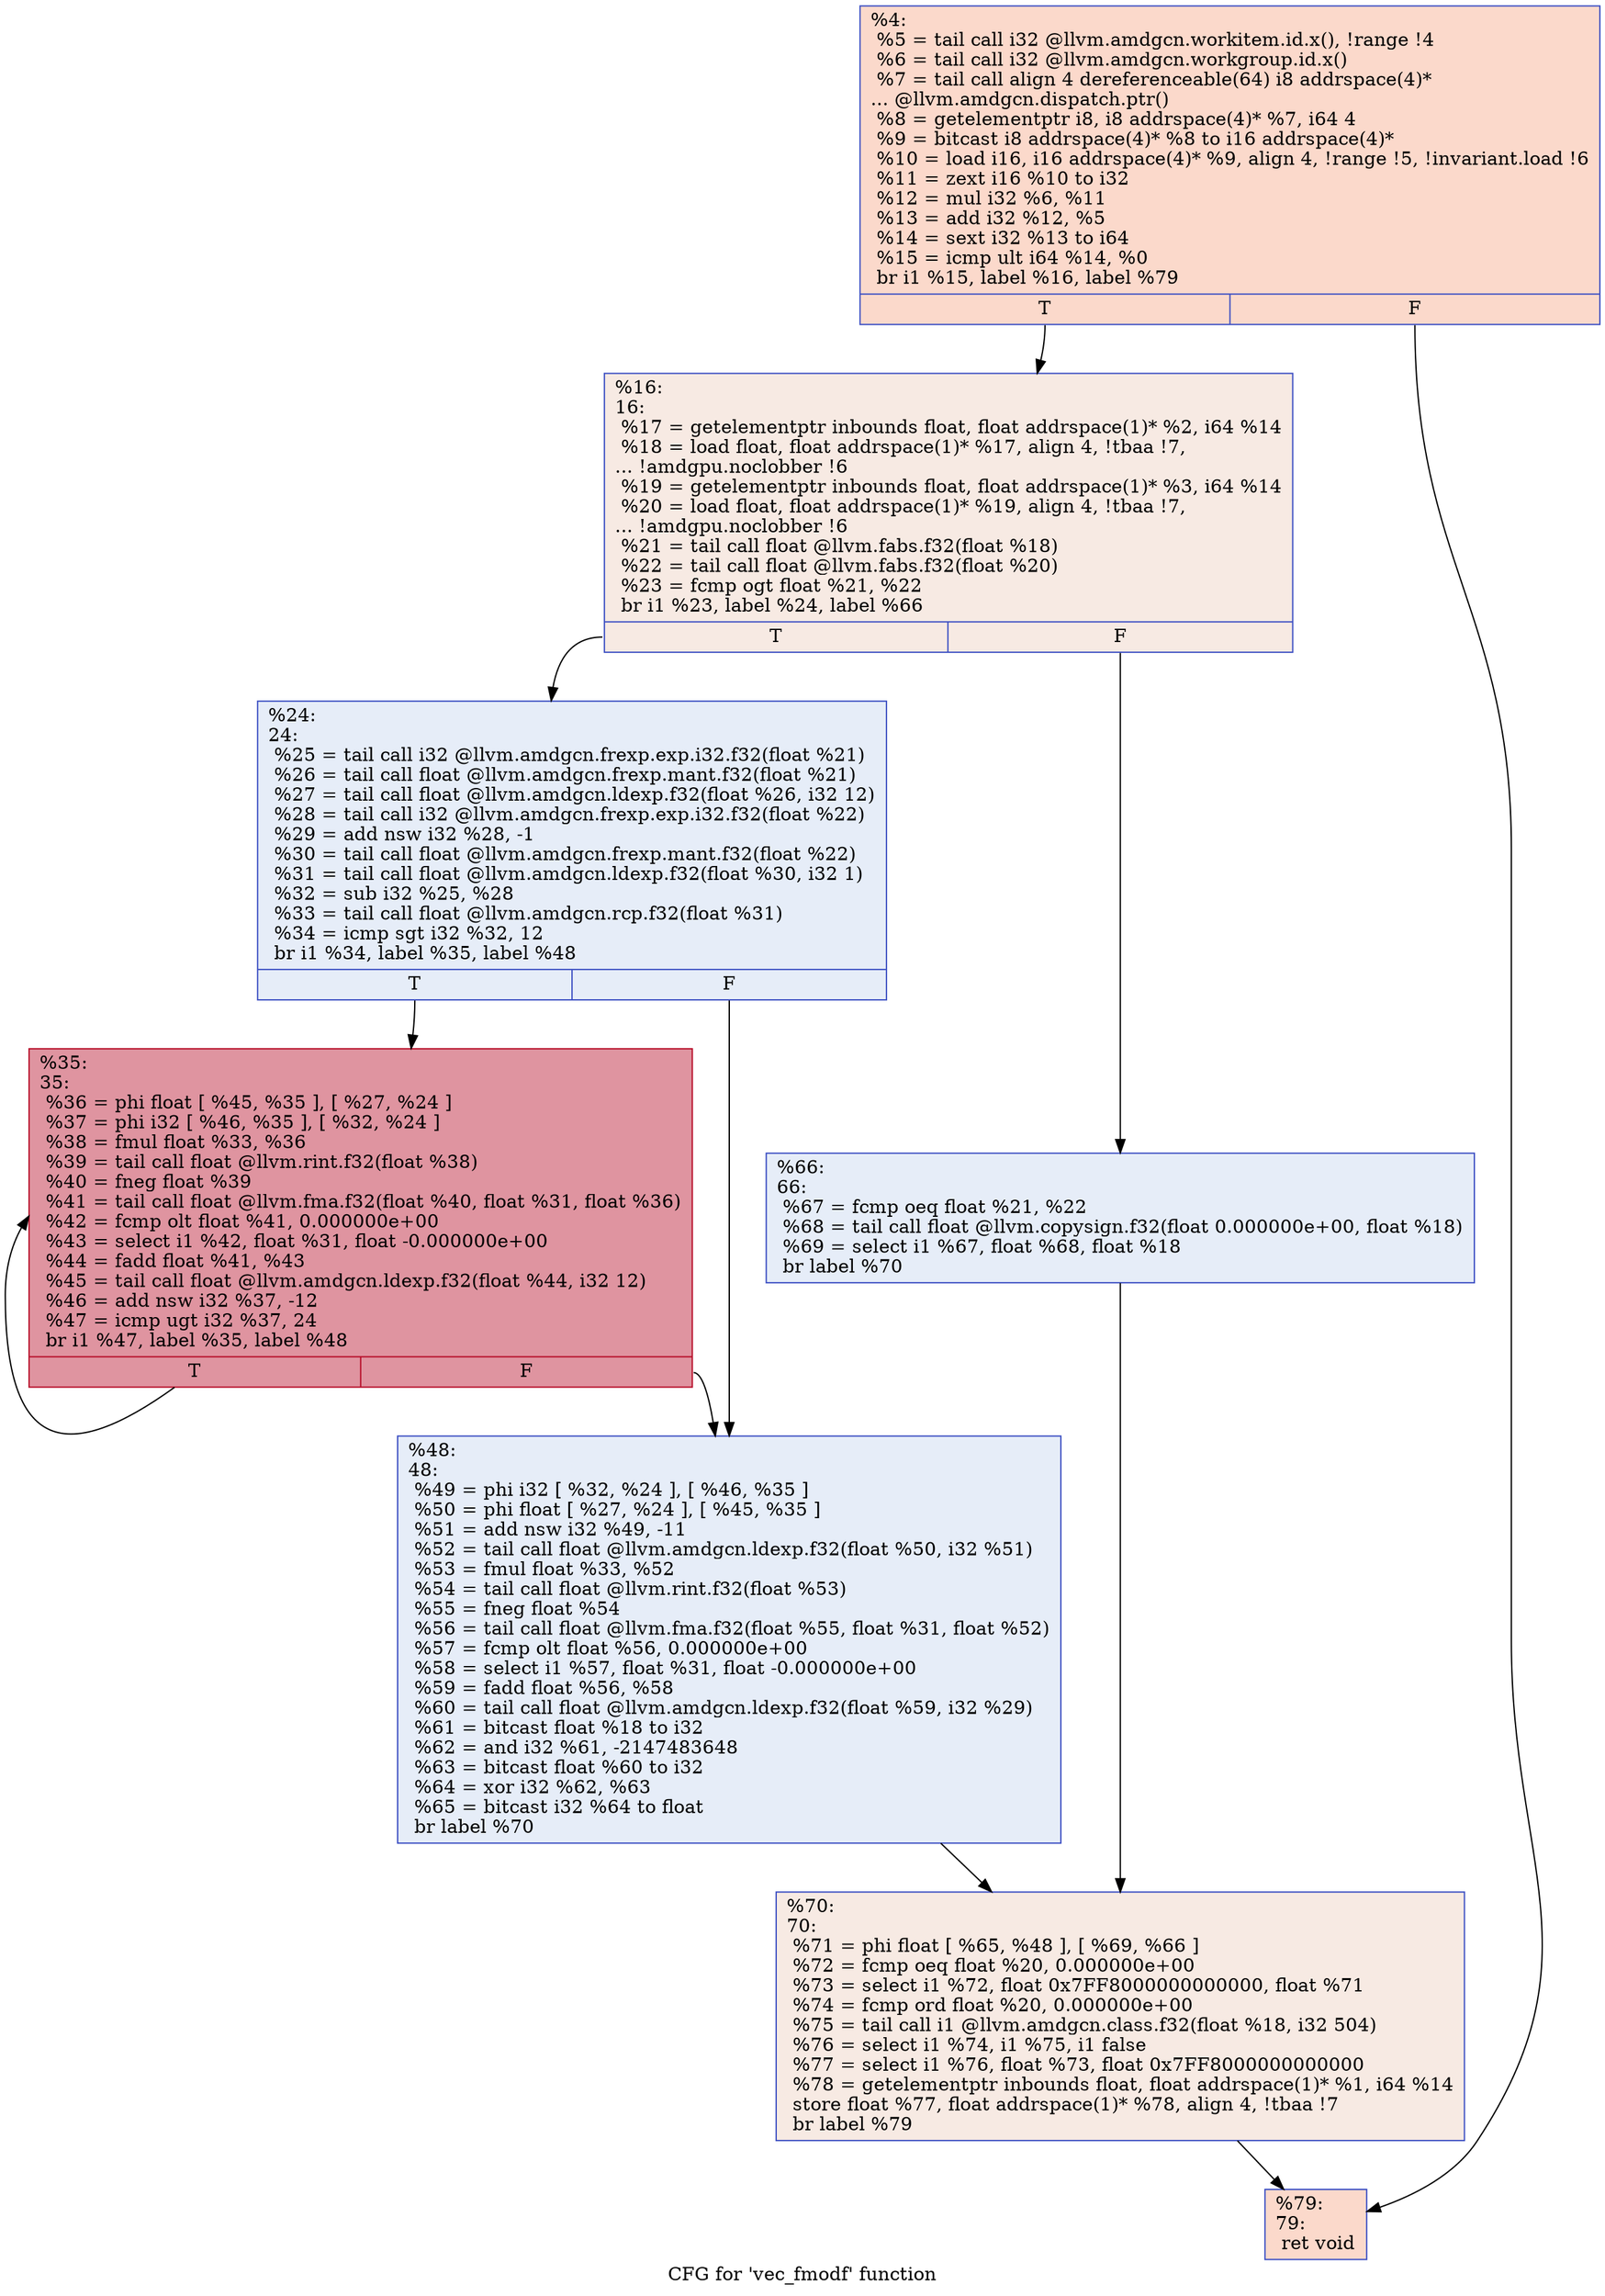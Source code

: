 digraph "CFG for 'vec_fmodf' function" {
	label="CFG for 'vec_fmodf' function";

	Node0x5e03120 [shape=record,color="#3d50c3ff", style=filled, fillcolor="#f7a88970",label="{%4:\l  %5 = tail call i32 @llvm.amdgcn.workitem.id.x(), !range !4\l  %6 = tail call i32 @llvm.amdgcn.workgroup.id.x()\l  %7 = tail call align 4 dereferenceable(64) i8 addrspace(4)*\l... @llvm.amdgcn.dispatch.ptr()\l  %8 = getelementptr i8, i8 addrspace(4)* %7, i64 4\l  %9 = bitcast i8 addrspace(4)* %8 to i16 addrspace(4)*\l  %10 = load i16, i16 addrspace(4)* %9, align 4, !range !5, !invariant.load !6\l  %11 = zext i16 %10 to i32\l  %12 = mul i32 %6, %11\l  %13 = add i32 %12, %5\l  %14 = sext i32 %13 to i64\l  %15 = icmp ult i64 %14, %0\l  br i1 %15, label %16, label %79\l|{<s0>T|<s1>F}}"];
	Node0x5e03120:s0 -> Node0x5e031b0;
	Node0x5e03120:s1 -> Node0x5e05130;
	Node0x5e031b0 [shape=record,color="#3d50c3ff", style=filled, fillcolor="#eed0c070",label="{%16:\l16:                                               \l  %17 = getelementptr inbounds float, float addrspace(1)* %2, i64 %14\l  %18 = load float, float addrspace(1)* %17, align 4, !tbaa !7,\l... !amdgpu.noclobber !6\l  %19 = getelementptr inbounds float, float addrspace(1)* %3, i64 %14\l  %20 = load float, float addrspace(1)* %19, align 4, !tbaa !7,\l... !amdgpu.noclobber !6\l  %21 = tail call float @llvm.fabs.f32(float %18)\l  %22 = tail call float @llvm.fabs.f32(float %20)\l  %23 = fcmp ogt float %21, %22\l  br i1 %23, label %24, label %66\l|{<s0>T|<s1>F}}"];
	Node0x5e031b0:s0 -> Node0x5e066b0;
	Node0x5e031b0:s1 -> Node0x5e06740;
	Node0x5e066b0 [shape=record,color="#3d50c3ff", style=filled, fillcolor="#c7d7f070",label="{%24:\l24:                                               \l  %25 = tail call i32 @llvm.amdgcn.frexp.exp.i32.f32(float %21)\l  %26 = tail call float @llvm.amdgcn.frexp.mant.f32(float %21)\l  %27 = tail call float @llvm.amdgcn.ldexp.f32(float %26, i32 12)\l  %28 = tail call i32 @llvm.amdgcn.frexp.exp.i32.f32(float %22)\l  %29 = add nsw i32 %28, -1\l  %30 = tail call float @llvm.amdgcn.frexp.mant.f32(float %22)\l  %31 = tail call float @llvm.amdgcn.ldexp.f32(float %30, i32 1)\l  %32 = sub i32 %25, %28\l  %33 = tail call float @llvm.amdgcn.rcp.f32(float %31)\l  %34 = icmp sgt i32 %32, 12\l  br i1 %34, label %35, label %48\l|{<s0>T|<s1>F}}"];
	Node0x5e066b0:s0 -> Node0x5e07700;
	Node0x5e066b0:s1 -> Node0x5e07790;
	Node0x5e07700 [shape=record,color="#b70d28ff", style=filled, fillcolor="#b70d2870",label="{%35:\l35:                                               \l  %36 = phi float [ %45, %35 ], [ %27, %24 ]\l  %37 = phi i32 [ %46, %35 ], [ %32, %24 ]\l  %38 = fmul float %33, %36\l  %39 = tail call float @llvm.rint.f32(float %38)\l  %40 = fneg float %39\l  %41 = tail call float @llvm.fma.f32(float %40, float %31, float %36)\l  %42 = fcmp olt float %41, 0.000000e+00\l  %43 = select i1 %42, float %31, float -0.000000e+00\l  %44 = fadd float %41, %43\l  %45 = tail call float @llvm.amdgcn.ldexp.f32(float %44, i32 12)\l  %46 = add nsw i32 %37, -12\l  %47 = icmp ugt i32 %37, 24\l  br i1 %47, label %35, label %48\l|{<s0>T|<s1>F}}"];
	Node0x5e07700:s0 -> Node0x5e07700;
	Node0x5e07700:s1 -> Node0x5e07790;
	Node0x5e07790 [shape=record,color="#3d50c3ff", style=filled, fillcolor="#c7d7f070",label="{%48:\l48:                                               \l  %49 = phi i32 [ %32, %24 ], [ %46, %35 ]\l  %50 = phi float [ %27, %24 ], [ %45, %35 ]\l  %51 = add nsw i32 %49, -11\l  %52 = tail call float @llvm.amdgcn.ldexp.f32(float %50, i32 %51)\l  %53 = fmul float %33, %52\l  %54 = tail call float @llvm.rint.f32(float %53)\l  %55 = fneg float %54\l  %56 = tail call float @llvm.fma.f32(float %55, float %31, float %52)\l  %57 = fcmp olt float %56, 0.000000e+00\l  %58 = select i1 %57, float %31, float -0.000000e+00\l  %59 = fadd float %56, %58\l  %60 = tail call float @llvm.amdgcn.ldexp.f32(float %59, i32 %29)\l  %61 = bitcast float %18 to i32\l  %62 = and i32 %61, -2147483648\l  %63 = bitcast float %60 to i32\l  %64 = xor i32 %62, %63\l  %65 = bitcast i32 %64 to float\l  br label %70\l}"];
	Node0x5e07790 -> Node0x5e07430;
	Node0x5e06740 [shape=record,color="#3d50c3ff", style=filled, fillcolor="#c7d7f070",label="{%66:\l66:                                               \l  %67 = fcmp oeq float %21, %22\l  %68 = tail call float @llvm.copysign.f32(float 0.000000e+00, float %18)\l  %69 = select i1 %67, float %68, float %18\l  br label %70\l}"];
	Node0x5e06740 -> Node0x5e07430;
	Node0x5e07430 [shape=record,color="#3d50c3ff", style=filled, fillcolor="#eed0c070",label="{%70:\l70:                                               \l  %71 = phi float [ %65, %48 ], [ %69, %66 ]\l  %72 = fcmp oeq float %20, 0.000000e+00\l  %73 = select i1 %72, float 0x7FF8000000000000, float %71\l  %74 = fcmp ord float %20, 0.000000e+00\l  %75 = tail call i1 @llvm.amdgcn.class.f32(float %18, i32 504)\l  %76 = select i1 %74, i1 %75, i1 false\l  %77 = select i1 %76, float %73, float 0x7FF8000000000000\l  %78 = getelementptr inbounds float, float addrspace(1)* %1, i64 %14\l  store float %77, float addrspace(1)* %78, align 4, !tbaa !7\l  br label %79\l}"];
	Node0x5e07430 -> Node0x5e05130;
	Node0x5e05130 [shape=record,color="#3d50c3ff", style=filled, fillcolor="#f7a88970",label="{%79:\l79:                                               \l  ret void\l}"];
}
